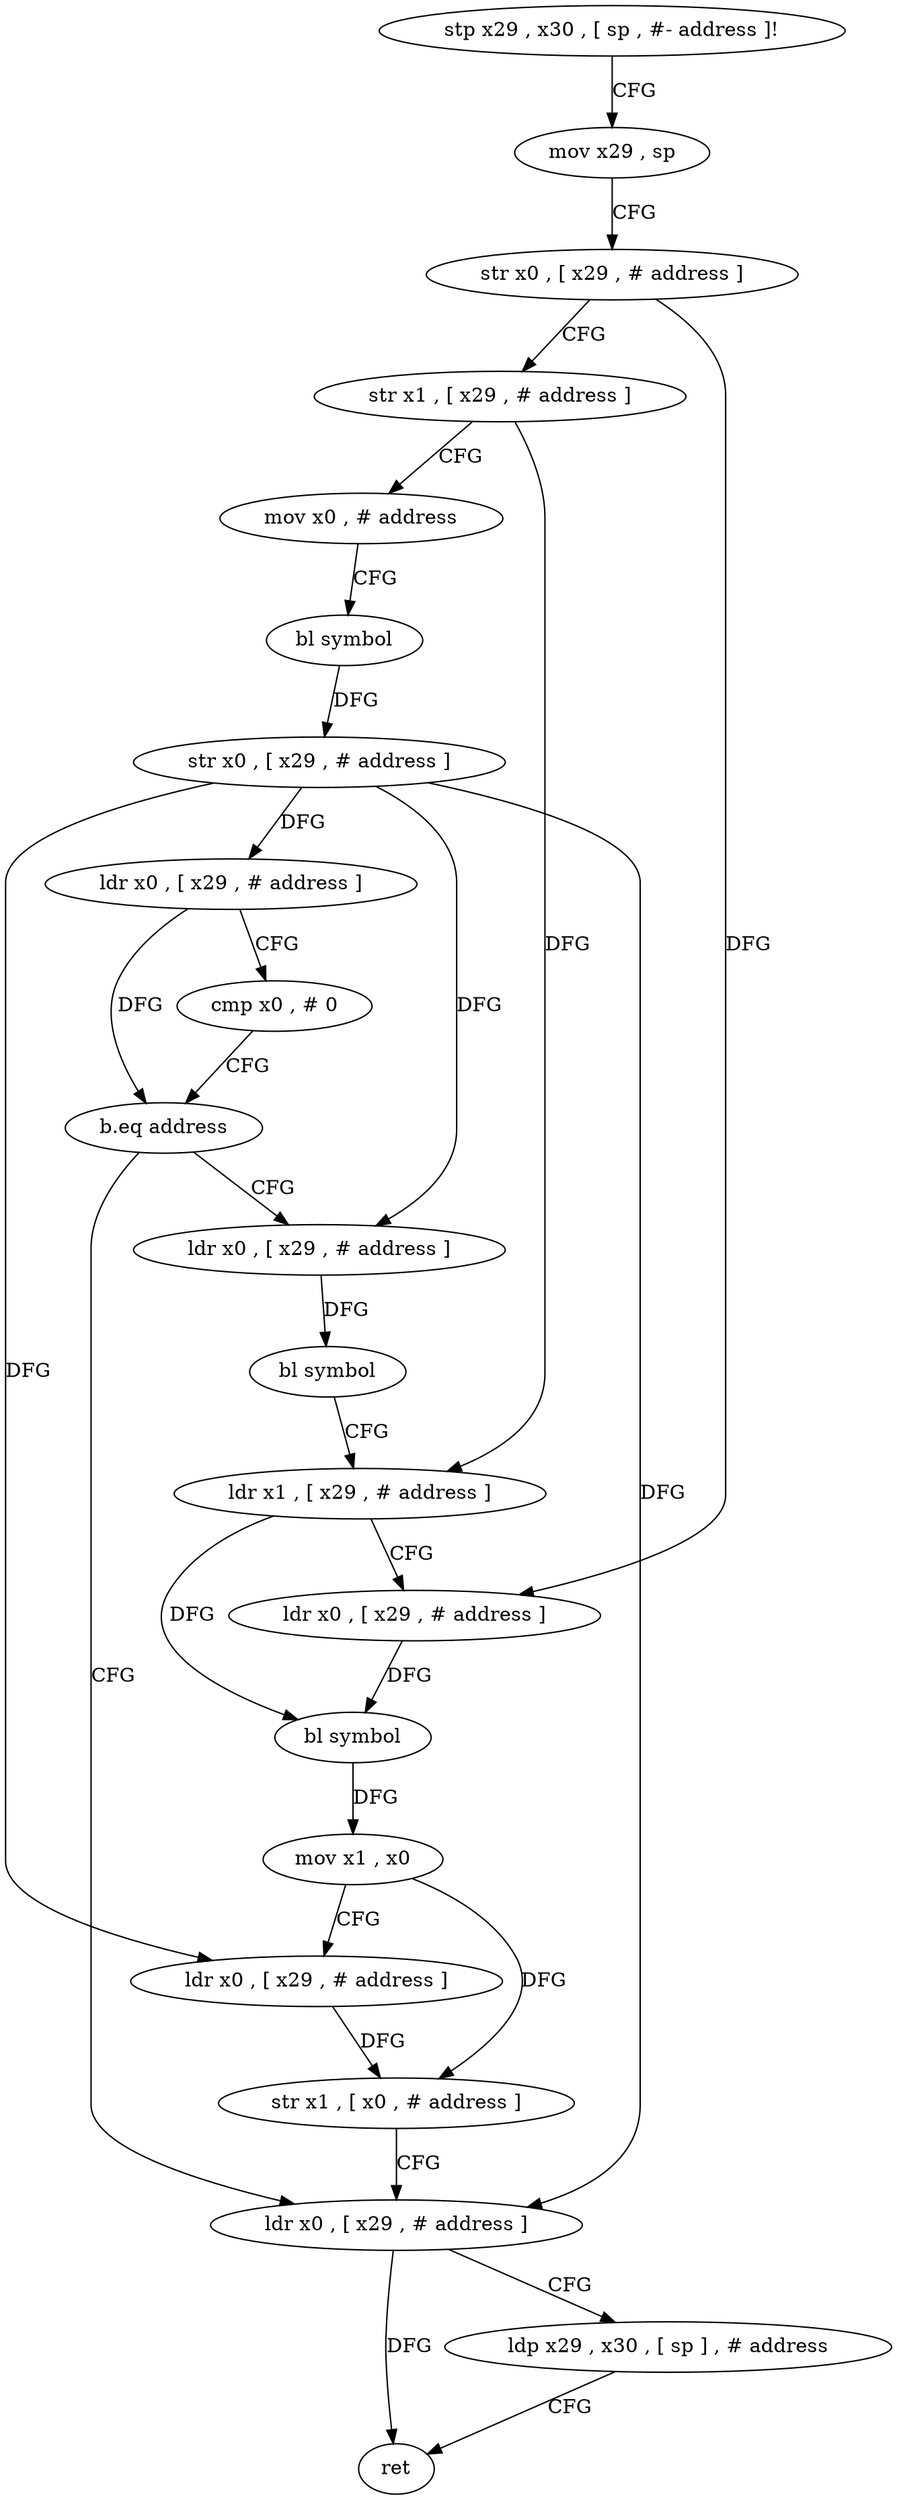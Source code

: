 digraph "func" {
"120764" [label = "stp x29 , x30 , [ sp , #- address ]!" ]
"120768" [label = "mov x29 , sp" ]
"120772" [label = "str x0 , [ x29 , # address ]" ]
"120776" [label = "str x1 , [ x29 , # address ]" ]
"120780" [label = "mov x0 , # address" ]
"120784" [label = "bl symbol" ]
"120788" [label = "str x0 , [ x29 , # address ]" ]
"120792" [label = "ldr x0 , [ x29 , # address ]" ]
"120796" [label = "cmp x0 , # 0" ]
"120800" [label = "b.eq address" ]
"120836" [label = "ldr x0 , [ x29 , # address ]" ]
"120804" [label = "ldr x0 , [ x29 , # address ]" ]
"120840" [label = "ldp x29 , x30 , [ sp ] , # address" ]
"120844" [label = "ret" ]
"120808" [label = "bl symbol" ]
"120812" [label = "ldr x1 , [ x29 , # address ]" ]
"120816" [label = "ldr x0 , [ x29 , # address ]" ]
"120820" [label = "bl symbol" ]
"120824" [label = "mov x1 , x0" ]
"120828" [label = "ldr x0 , [ x29 , # address ]" ]
"120832" [label = "str x1 , [ x0 , # address ]" ]
"120764" -> "120768" [ label = "CFG" ]
"120768" -> "120772" [ label = "CFG" ]
"120772" -> "120776" [ label = "CFG" ]
"120772" -> "120816" [ label = "DFG" ]
"120776" -> "120780" [ label = "CFG" ]
"120776" -> "120812" [ label = "DFG" ]
"120780" -> "120784" [ label = "CFG" ]
"120784" -> "120788" [ label = "DFG" ]
"120788" -> "120792" [ label = "DFG" ]
"120788" -> "120836" [ label = "DFG" ]
"120788" -> "120804" [ label = "DFG" ]
"120788" -> "120828" [ label = "DFG" ]
"120792" -> "120796" [ label = "CFG" ]
"120792" -> "120800" [ label = "DFG" ]
"120796" -> "120800" [ label = "CFG" ]
"120800" -> "120836" [ label = "CFG" ]
"120800" -> "120804" [ label = "CFG" ]
"120836" -> "120840" [ label = "CFG" ]
"120836" -> "120844" [ label = "DFG" ]
"120804" -> "120808" [ label = "DFG" ]
"120840" -> "120844" [ label = "CFG" ]
"120808" -> "120812" [ label = "CFG" ]
"120812" -> "120816" [ label = "CFG" ]
"120812" -> "120820" [ label = "DFG" ]
"120816" -> "120820" [ label = "DFG" ]
"120820" -> "120824" [ label = "DFG" ]
"120824" -> "120828" [ label = "CFG" ]
"120824" -> "120832" [ label = "DFG" ]
"120828" -> "120832" [ label = "DFG" ]
"120832" -> "120836" [ label = "CFG" ]
}
